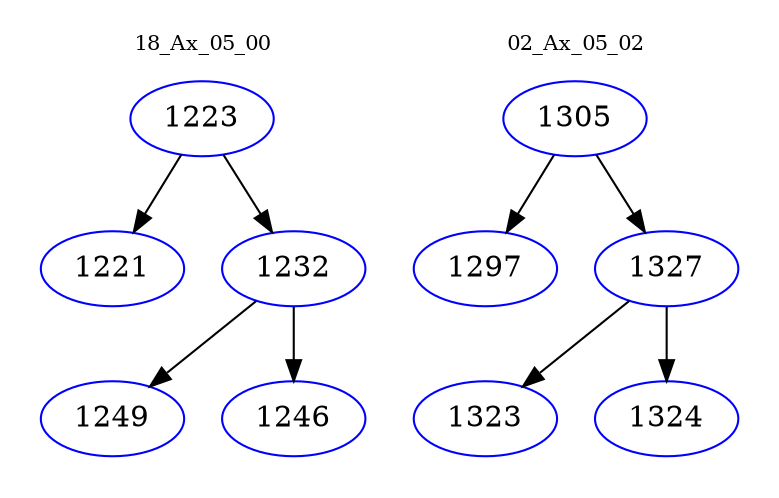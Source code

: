digraph{
subgraph cluster_0 {
color = white
label = "18_Ax_05_00";
fontsize=10;
T0_1223 [label="1223", color="blue"]
T0_1223 -> T0_1221 [color="black"]
T0_1221 [label="1221", color="blue"]
T0_1223 -> T0_1232 [color="black"]
T0_1232 [label="1232", color="blue"]
T0_1232 -> T0_1249 [color="black"]
T0_1249 [label="1249", color="blue"]
T0_1232 -> T0_1246 [color="black"]
T0_1246 [label="1246", color="blue"]
}
subgraph cluster_1 {
color = white
label = "02_Ax_05_02";
fontsize=10;
T1_1305 [label="1305", color="blue"]
T1_1305 -> T1_1297 [color="black"]
T1_1297 [label="1297", color="blue"]
T1_1305 -> T1_1327 [color="black"]
T1_1327 [label="1327", color="blue"]
T1_1327 -> T1_1323 [color="black"]
T1_1323 [label="1323", color="blue"]
T1_1327 -> T1_1324 [color="black"]
T1_1324 [label="1324", color="blue"]
}
}
